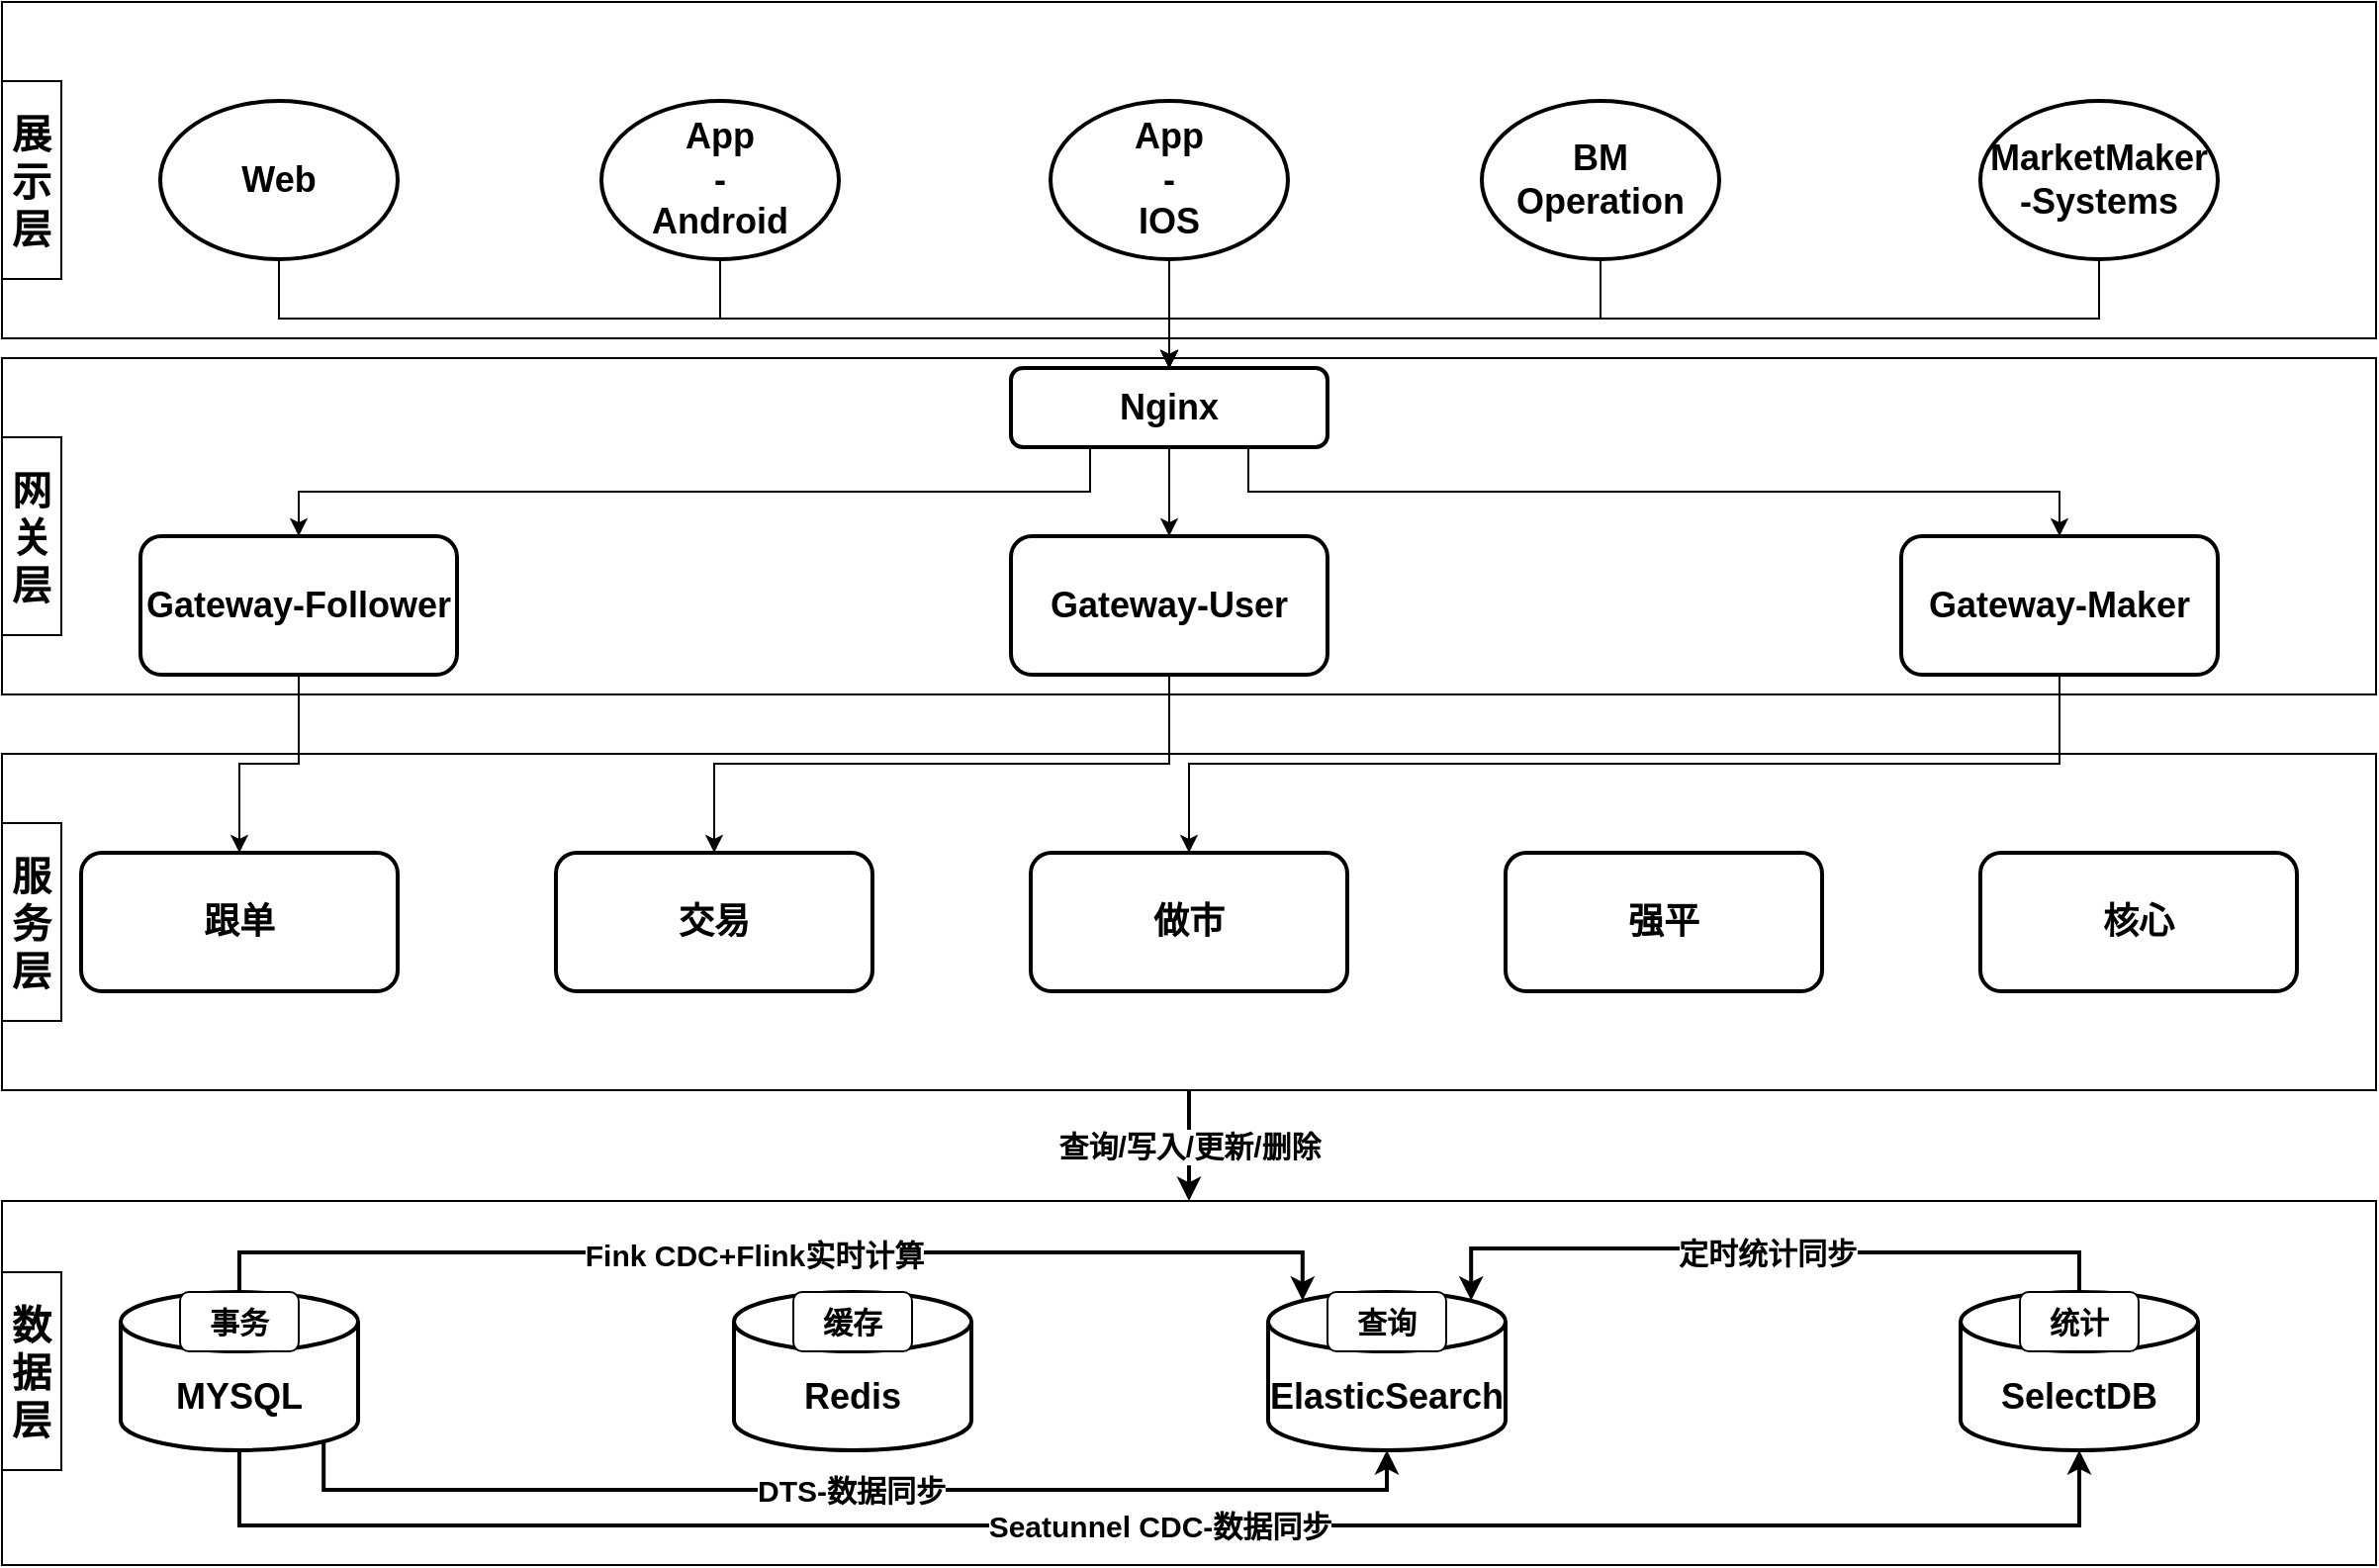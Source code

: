 <mxfile version="28.1.2" pages="2">
  <diagram name="合约-整体技术架构" id="liHhjXvMKcARfeGmCZQX">
    <mxGraphModel dx="3395" dy="2175" grid="1" gridSize="10" guides="1" tooltips="1" connect="1" arrows="1" fold="1" page="1" pageScale="1" pageWidth="827" pageHeight="1169" math="0" shadow="0">
      <root>
        <mxCell id="0" />
        <mxCell id="1" parent="0" />
        <mxCell id="WP1BGtDrW7HctJOlxf9Q-52" value="" style="rounded=0;whiteSpace=wrap;html=1;" vertex="1" parent="1">
          <mxGeometry x="-320" y="-220" width="1200" height="170" as="geometry" />
        </mxCell>
        <mxCell id="WP1BGtDrW7HctJOlxf9Q-14" value="" style="rounded=0;whiteSpace=wrap;html=1;" vertex="1" parent="1">
          <mxGeometry x="-320" y="386" width="1200" height="184" as="geometry" />
        </mxCell>
        <mxCell id="WP1BGtDrW7HctJOlxf9Q-35" value="查询/写入/更新/删除" style="edgeStyle=orthogonalEdgeStyle;rounded=0;orthogonalLoop=1;jettySize=auto;html=1;exitX=0.5;exitY=1;exitDx=0;exitDy=0;entryX=0.5;entryY=0;entryDx=0;entryDy=0;fontSize=15;fontStyle=1;strokeWidth=2;" edge="1" parent="1" source="WP1BGtDrW7HctJOlxf9Q-13" target="WP1BGtDrW7HctJOlxf9Q-14">
          <mxGeometry relative="1" as="geometry" />
        </mxCell>
        <mxCell id="WP1BGtDrW7HctJOlxf9Q-13" value="" style="rounded=0;whiteSpace=wrap;html=1;" vertex="1" parent="1">
          <mxGeometry x="-320" y="160" width="1200" height="170" as="geometry" />
        </mxCell>
        <mxCell id="WP1BGtDrW7HctJOlxf9Q-1" value="跟单" style="rounded=1;whiteSpace=wrap;html=1;strokeWidth=2;fontSize=18;fontStyle=1" vertex="1" parent="1">
          <mxGeometry x="-280" y="210" width="160" height="70" as="geometry" />
        </mxCell>
        <mxCell id="WP1BGtDrW7HctJOlxf9Q-2" value="交易" style="rounded=1;whiteSpace=wrap;html=1;strokeWidth=2;fontSize=18;fontStyle=1" vertex="1" parent="1">
          <mxGeometry x="-40" y="210" width="160" height="70" as="geometry" />
        </mxCell>
        <mxCell id="WP1BGtDrW7HctJOlxf9Q-3" value="核心" style="rounded=1;whiteSpace=wrap;html=1;strokeWidth=2;fontSize=18;fontStyle=1" vertex="1" parent="1">
          <mxGeometry x="680" y="210" width="160" height="70" as="geometry" />
        </mxCell>
        <mxCell id="WP1BGtDrW7HctJOlxf9Q-4" value="强平" style="rounded=1;whiteSpace=wrap;html=1;strokeWidth=2;fontSize=18;fontStyle=1" vertex="1" parent="1">
          <mxGeometry x="440" y="210" width="160" height="70" as="geometry" />
        </mxCell>
        <mxCell id="WP1BGtDrW7HctJOlxf9Q-5" value="做市" style="rounded=1;whiteSpace=wrap;html=1;strokeWidth=2;fontSize=18;fontStyle=1" vertex="1" parent="1">
          <mxGeometry x="200" y="210" width="160" height="70" as="geometry" />
        </mxCell>
        <mxCell id="WP1BGtDrW7HctJOlxf9Q-6" value="MYSQL" style="shape=cylinder3;whiteSpace=wrap;html=1;boundedLbl=1;backgroundOutline=1;size=15;fontSize=18;fontStyle=1;strokeWidth=2;" vertex="1" parent="1">
          <mxGeometry x="-260" y="432" width="120" height="80" as="geometry" />
        </mxCell>
        <mxCell id="WP1BGtDrW7HctJOlxf9Q-9" value="Redis" style="shape=cylinder3;whiteSpace=wrap;html=1;boundedLbl=1;backgroundOutline=1;size=15;fontSize=18;fontStyle=1;strokeWidth=2;" vertex="1" parent="1">
          <mxGeometry x="50" y="432" width="120" height="80" as="geometry" />
        </mxCell>
        <mxCell id="WP1BGtDrW7HctJOlxf9Q-11" value="ElasticSearch" style="shape=cylinder3;whiteSpace=wrap;html=1;boundedLbl=1;backgroundOutline=1;size=15;fontSize=18;fontStyle=1;strokeWidth=2;" vertex="1" parent="1">
          <mxGeometry x="320" y="432" width="120" height="80" as="geometry" />
        </mxCell>
        <mxCell id="WP1BGtDrW7HctJOlxf9Q-12" value="SelectDB" style="shape=cylinder3;whiteSpace=wrap;html=1;boundedLbl=1;backgroundOutline=1;size=15;fontSize=18;fontStyle=1;strokeWidth=2;" vertex="1" parent="1">
          <mxGeometry x="670" y="432" width="120" height="80" as="geometry" />
        </mxCell>
        <mxCell id="WP1BGtDrW7HctJOlxf9Q-15" value="" style="rounded=0;whiteSpace=wrap;html=1;" vertex="1" parent="1">
          <mxGeometry x="-320" y="-40" width="1200" height="170" as="geometry" />
        </mxCell>
        <mxCell id="WP1BGtDrW7HctJOlxf9Q-45" style="edgeStyle=orthogonalEdgeStyle;rounded=0;orthogonalLoop=1;jettySize=auto;html=1;exitX=0.5;exitY=1;exitDx=0;exitDy=0;entryX=0.5;entryY=0;entryDx=0;entryDy=0;" edge="1" parent="1" source="WP1BGtDrW7HctJOlxf9Q-16" target="WP1BGtDrW7HctJOlxf9Q-20">
          <mxGeometry relative="1" as="geometry">
            <Array as="points">
              <mxPoint x="-180" y="-60" />
              <mxPoint x="270" y="-60" />
            </Array>
          </mxGeometry>
        </mxCell>
        <mxCell id="WP1BGtDrW7HctJOlxf9Q-16" value="Web" style="ellipse;whiteSpace=wrap;html=1;fontSize=18;fontStyle=1;strokeWidth=2;" vertex="1" parent="1">
          <mxGeometry x="-240" y="-170" width="120" height="80" as="geometry" />
        </mxCell>
        <mxCell id="WP1BGtDrW7HctJOlxf9Q-46" style="edgeStyle=orthogonalEdgeStyle;rounded=0;orthogonalLoop=1;jettySize=auto;html=1;exitX=0.5;exitY=1;exitDx=0;exitDy=0;entryX=0.5;entryY=0;entryDx=0;entryDy=0;" edge="1" parent="1" source="WP1BGtDrW7HctJOlxf9Q-17" target="WP1BGtDrW7HctJOlxf9Q-20">
          <mxGeometry relative="1" as="geometry">
            <mxPoint x="270" y="-30" as="targetPoint" />
            <Array as="points">
              <mxPoint x="43" y="-60" />
              <mxPoint x="270" y="-60" />
            </Array>
          </mxGeometry>
        </mxCell>
        <mxCell id="WP1BGtDrW7HctJOlxf9Q-17" value="App&lt;div&gt;-&lt;/div&gt;&lt;div&gt;Android&lt;/div&gt;" style="ellipse;whiteSpace=wrap;html=1;fontSize=18;fontStyle=1;strokeWidth=2;" vertex="1" parent="1">
          <mxGeometry x="-17" y="-170" width="120" height="80" as="geometry" />
        </mxCell>
        <mxCell id="WP1BGtDrW7HctJOlxf9Q-47" style="edgeStyle=orthogonalEdgeStyle;rounded=0;orthogonalLoop=1;jettySize=auto;html=1;exitX=0.5;exitY=1;exitDx=0;exitDy=0;entryX=0.5;entryY=0;entryDx=0;entryDy=0;" edge="1" parent="1" source="WP1BGtDrW7HctJOlxf9Q-18" target="WP1BGtDrW7HctJOlxf9Q-20">
          <mxGeometry relative="1" as="geometry" />
        </mxCell>
        <mxCell id="WP1BGtDrW7HctJOlxf9Q-18" value="App&lt;div&gt;-&lt;/div&gt;&lt;div&gt;IOS&lt;/div&gt;" style="ellipse;whiteSpace=wrap;html=1;fontSize=18;fontStyle=1;strokeWidth=2;" vertex="1" parent="1">
          <mxGeometry x="210" y="-170" width="120" height="80" as="geometry" />
        </mxCell>
        <mxCell id="WP1BGtDrW7HctJOlxf9Q-27" style="edgeStyle=orthogonalEdgeStyle;rounded=0;orthogonalLoop=1;jettySize=auto;html=1;exitX=0.5;exitY=1;exitDx=0;exitDy=0;entryX=0.5;entryY=0;entryDx=0;entryDy=0;" edge="1" parent="1" source="WP1BGtDrW7HctJOlxf9Q-20" target="WP1BGtDrW7HctJOlxf9Q-24">
          <mxGeometry relative="1" as="geometry" />
        </mxCell>
        <mxCell id="WP1BGtDrW7HctJOlxf9Q-28" style="edgeStyle=orthogonalEdgeStyle;rounded=0;orthogonalLoop=1;jettySize=auto;html=1;exitX=0.25;exitY=1;exitDx=0;exitDy=0;entryX=0.5;entryY=0;entryDx=0;entryDy=0;" edge="1" parent="1" source="WP1BGtDrW7HctJOlxf9Q-20" target="WP1BGtDrW7HctJOlxf9Q-23">
          <mxGeometry relative="1" as="geometry" />
        </mxCell>
        <mxCell id="WP1BGtDrW7HctJOlxf9Q-29" style="edgeStyle=orthogonalEdgeStyle;rounded=0;orthogonalLoop=1;jettySize=auto;html=1;exitX=0.75;exitY=1;exitDx=0;exitDy=0;entryX=0.5;entryY=0;entryDx=0;entryDy=0;" edge="1" parent="1" source="WP1BGtDrW7HctJOlxf9Q-20" target="WP1BGtDrW7HctJOlxf9Q-26">
          <mxGeometry relative="1" as="geometry" />
        </mxCell>
        <mxCell id="WP1BGtDrW7HctJOlxf9Q-20" value="Nginx" style="rounded=1;whiteSpace=wrap;html=1;strokeWidth=2;fontSize=18;fontStyle=1" vertex="1" parent="1">
          <mxGeometry x="190" y="-35" width="160" height="40" as="geometry" />
        </mxCell>
        <mxCell id="WP1BGtDrW7HctJOlxf9Q-32" style="edgeStyle=orthogonalEdgeStyle;rounded=0;orthogonalLoop=1;jettySize=auto;html=1;exitX=0.5;exitY=1;exitDx=0;exitDy=0;entryX=0.5;entryY=0;entryDx=0;entryDy=0;" edge="1" parent="1" source="WP1BGtDrW7HctJOlxf9Q-23" target="WP1BGtDrW7HctJOlxf9Q-1">
          <mxGeometry relative="1" as="geometry" />
        </mxCell>
        <mxCell id="WP1BGtDrW7HctJOlxf9Q-23" value="Gateway-Follower" style="rounded=1;whiteSpace=wrap;html=1;strokeWidth=2;fontSize=18;fontStyle=1" vertex="1" parent="1">
          <mxGeometry x="-250" y="50" width="160" height="70" as="geometry" />
        </mxCell>
        <mxCell id="WP1BGtDrW7HctJOlxf9Q-33" style="edgeStyle=orthogonalEdgeStyle;rounded=0;orthogonalLoop=1;jettySize=auto;html=1;exitX=0.5;exitY=1;exitDx=0;exitDy=0;entryX=0.5;entryY=0;entryDx=0;entryDy=0;" edge="1" parent="1" source="WP1BGtDrW7HctJOlxf9Q-24" target="WP1BGtDrW7HctJOlxf9Q-2">
          <mxGeometry relative="1" as="geometry" />
        </mxCell>
        <mxCell id="WP1BGtDrW7HctJOlxf9Q-24" value="Gateway-User" style="rounded=1;whiteSpace=wrap;html=1;strokeWidth=2;fontSize=18;fontStyle=1" vertex="1" parent="1">
          <mxGeometry x="190" y="50" width="160" height="70" as="geometry" />
        </mxCell>
        <mxCell id="WP1BGtDrW7HctJOlxf9Q-34" style="edgeStyle=orthogonalEdgeStyle;rounded=0;orthogonalLoop=1;jettySize=auto;html=1;exitX=0.5;exitY=1;exitDx=0;exitDy=0;entryX=0.5;entryY=0;entryDx=0;entryDy=0;" edge="1" parent="1" source="WP1BGtDrW7HctJOlxf9Q-26" target="WP1BGtDrW7HctJOlxf9Q-5">
          <mxGeometry relative="1" as="geometry" />
        </mxCell>
        <mxCell id="WP1BGtDrW7HctJOlxf9Q-26" value="Gateway-Maker" style="rounded=1;whiteSpace=wrap;html=1;strokeWidth=2;fontSize=18;fontStyle=1" vertex="1" parent="1">
          <mxGeometry x="640" y="50" width="160" height="70" as="geometry" />
        </mxCell>
        <mxCell id="WP1BGtDrW7HctJOlxf9Q-48" style="edgeStyle=orthogonalEdgeStyle;rounded=0;orthogonalLoop=1;jettySize=auto;html=1;exitX=0.5;exitY=1;exitDx=0;exitDy=0;entryX=0.5;entryY=0;entryDx=0;entryDy=0;" edge="1" parent="1" source="WP1BGtDrW7HctJOlxf9Q-30" target="WP1BGtDrW7HctJOlxf9Q-20">
          <mxGeometry relative="1" as="geometry">
            <Array as="points">
              <mxPoint x="488" y="-60" />
              <mxPoint x="270" y="-60" />
            </Array>
          </mxGeometry>
        </mxCell>
        <mxCell id="WP1BGtDrW7HctJOlxf9Q-30" value="BM&lt;div&gt;Operation&lt;/div&gt;" style="ellipse;whiteSpace=wrap;html=1;fontSize=18;fontStyle=1;strokeWidth=2;" vertex="1" parent="1">
          <mxGeometry x="428" y="-170" width="120" height="80" as="geometry" />
        </mxCell>
        <mxCell id="WP1BGtDrW7HctJOlxf9Q-31" value="Market&lt;span style=&quot;background-color: transparent;&quot;&gt;Maker&lt;/span&gt;&lt;div&gt;-Systems&lt;/div&gt;" style="ellipse;whiteSpace=wrap;html=1;fontSize=18;fontStyle=1;strokeWidth=2;" vertex="1" parent="1">
          <mxGeometry x="680" y="-170" width="120" height="80" as="geometry" />
        </mxCell>
        <mxCell id="WP1BGtDrW7HctJOlxf9Q-36" value="事务" style="rounded=1;whiteSpace=wrap;html=1;fontSize=15;fontStyle=1" vertex="1" parent="1">
          <mxGeometry x="-230" y="432" width="60" height="30" as="geometry" />
        </mxCell>
        <mxCell id="WP1BGtDrW7HctJOlxf9Q-37" value="缓存" style="rounded=1;whiteSpace=wrap;html=1;fontSize=15;fontStyle=1" vertex="1" parent="1">
          <mxGeometry x="80" y="432" width="60" height="30" as="geometry" />
        </mxCell>
        <mxCell id="WP1BGtDrW7HctJOlxf9Q-38" value="查询" style="rounded=1;whiteSpace=wrap;html=1;fontSize=15;fontStyle=1" vertex="1" parent="1">
          <mxGeometry x="350" y="432" width="60" height="30" as="geometry" />
        </mxCell>
        <mxCell id="WP1BGtDrW7HctJOlxf9Q-39" value="统计" style="rounded=1;whiteSpace=wrap;html=1;fontSize=15;fontStyle=1" vertex="1" parent="1">
          <mxGeometry x="700" y="432" width="60" height="30" as="geometry" />
        </mxCell>
        <mxCell id="WP1BGtDrW7HctJOlxf9Q-40" value="DTS-数据同步" style="edgeStyle=orthogonalEdgeStyle;rounded=0;orthogonalLoop=1;jettySize=auto;html=1;exitX=0.855;exitY=1;exitDx=0;exitDy=-4.35;exitPerimeter=0;entryX=0.5;entryY=1;entryDx=0;entryDy=0;entryPerimeter=0;strokeWidth=2;fontSize=15;fontStyle=1" edge="1" parent="1" source="WP1BGtDrW7HctJOlxf9Q-6" target="WP1BGtDrW7HctJOlxf9Q-11">
          <mxGeometry relative="1" as="geometry">
            <Array as="points">
              <mxPoint x="-157" y="532" />
              <mxPoint x="380" y="532" />
            </Array>
          </mxGeometry>
        </mxCell>
        <mxCell id="WP1BGtDrW7HctJOlxf9Q-41" value="Seatunnel CDC-数据同步" style="edgeStyle=orthogonalEdgeStyle;rounded=0;orthogonalLoop=1;jettySize=auto;html=1;exitX=0.5;exitY=1;exitDx=0;exitDy=0;exitPerimeter=0;entryX=0.5;entryY=1;entryDx=0;entryDy=0;entryPerimeter=0;strokeWidth=2;fontSize=15;fontStyle=1" edge="1" parent="1" source="WP1BGtDrW7HctJOlxf9Q-6" target="WP1BGtDrW7HctJOlxf9Q-12">
          <mxGeometry relative="1" as="geometry">
            <Array as="points">
              <mxPoint x="-200" y="550" />
              <mxPoint x="730" y="550" />
            </Array>
          </mxGeometry>
        </mxCell>
        <mxCell id="WP1BGtDrW7HctJOlxf9Q-42" style="edgeStyle=orthogonalEdgeStyle;rounded=0;orthogonalLoop=1;jettySize=auto;html=1;exitX=0.5;exitY=0;exitDx=0;exitDy=0;exitPerimeter=0;entryX=0.145;entryY=0;entryDx=0;entryDy=4.35;entryPerimeter=0;strokeWidth=2;fontSize=15;fontStyle=1" edge="1" parent="1" source="WP1BGtDrW7HctJOlxf9Q-6" target="WP1BGtDrW7HctJOlxf9Q-11">
          <mxGeometry relative="1" as="geometry">
            <Array as="points">
              <mxPoint x="-200" y="412" />
              <mxPoint x="337" y="412" />
            </Array>
          </mxGeometry>
        </mxCell>
        <mxCell id="WP1BGtDrW7HctJOlxf9Q-43" value="Fink CDC+Flink实时计算" style="edgeLabel;html=1;align=center;verticalAlign=middle;resizable=0;points=[];fontSize=15;fontStyle=1" vertex="1" connectable="0" parent="WP1BGtDrW7HctJOlxf9Q-42">
          <mxGeometry x="-0.038" y="-1" relative="1" as="geometry">
            <mxPoint as="offset" />
          </mxGeometry>
        </mxCell>
        <mxCell id="WP1BGtDrW7HctJOlxf9Q-44" value="定时统计同步" style="edgeStyle=orthogonalEdgeStyle;rounded=0;orthogonalLoop=1;jettySize=auto;html=1;exitX=0.5;exitY=0;exitDx=0;exitDy=0;entryX=0.855;entryY=0;entryDx=0;entryDy=4.35;entryPerimeter=0;strokeWidth=2;fontSize=15;fontStyle=1" edge="1" parent="1" source="WP1BGtDrW7HctJOlxf9Q-39" target="WP1BGtDrW7HctJOlxf9Q-11">
          <mxGeometry relative="1" as="geometry">
            <Array as="points">
              <mxPoint x="730" y="412" />
              <mxPoint x="570" y="412" />
              <mxPoint x="570" y="410" />
              <mxPoint x="423" y="410" />
            </Array>
          </mxGeometry>
        </mxCell>
        <mxCell id="WP1BGtDrW7HctJOlxf9Q-51" style="edgeStyle=orthogonalEdgeStyle;rounded=0;orthogonalLoop=1;jettySize=auto;html=1;exitX=0.5;exitY=1;exitDx=0;exitDy=0;entryX=0.5;entryY=0;entryDx=0;entryDy=0;" edge="1" parent="1" source="WP1BGtDrW7HctJOlxf9Q-31" target="WP1BGtDrW7HctJOlxf9Q-20">
          <mxGeometry relative="1" as="geometry">
            <Array as="points">
              <mxPoint x="740" y="-60" />
              <mxPoint x="270" y="-60" />
            </Array>
          </mxGeometry>
        </mxCell>
        <mxCell id="WP1BGtDrW7HctJOlxf9Q-53" value="展&lt;div&gt;示&lt;/div&gt;&lt;div&gt;层&lt;/div&gt;" style="rounded=0;whiteSpace=wrap;html=1;fontSize=20;fontStyle=1" vertex="1" parent="1">
          <mxGeometry x="-320" y="-180" width="30" height="100" as="geometry" />
        </mxCell>
        <mxCell id="WP1BGtDrW7HctJOlxf9Q-54" value="网关&lt;br&gt;&lt;div&gt;层&lt;/div&gt;" style="rounded=0;whiteSpace=wrap;html=1;fontSize=20;fontStyle=1" vertex="1" parent="1">
          <mxGeometry x="-320" width="30" height="100" as="geometry" />
        </mxCell>
        <mxCell id="WP1BGtDrW7HctJOlxf9Q-55" value="服务层" style="rounded=0;whiteSpace=wrap;html=1;fontSize=20;fontStyle=1" vertex="1" parent="1">
          <mxGeometry x="-320" y="195" width="30" height="100" as="geometry" />
        </mxCell>
        <mxCell id="WP1BGtDrW7HctJOlxf9Q-56" value="数据层" style="rounded=0;whiteSpace=wrap;html=1;fontSize=20;fontStyle=1" vertex="1" parent="1">
          <mxGeometry x="-320" y="422" width="30" height="100" as="geometry" />
        </mxCell>
      </root>
    </mxGraphModel>
  </diagram>
  <diagram id="1JaKYRCS973bzqWJYE_T" name="合约服务层-技术架构">
    <mxGraphModel dx="2539" dy="671" grid="1" gridSize="10" guides="1" tooltips="1" connect="1" arrows="1" fold="1" page="1" pageScale="1" pageWidth="827" pageHeight="1169" math="0" shadow="0">
      <root>
        <mxCell id="0" />
        <mxCell id="1" parent="0" />
        <mxCell id="o49jhhJUDEjz2wbjPP_G-9" value="" style="rounded=0;whiteSpace=wrap;html=1;" vertex="1" parent="1">
          <mxGeometry x="-120" y="630" width="640" height="300" as="geometry" />
        </mxCell>
        <mxCell id="qujjU_kfzsnig_p0ng7J-1" value="follow-center" style="rounded=1;whiteSpace=wrap;html=1;strokeWidth=2;fontSize=18;fontStyle=1" vertex="1" parent="1">
          <mxGeometry x="-390" y="630" width="160" height="70" as="geometry" />
        </mxCell>
        <mxCell id="o49jhhJUDEjz2wbjPP_G-11" value="call&lt;div&gt;apis&lt;/div&gt;" style="edgeStyle=orthogonalEdgeStyle;rounded=0;orthogonalLoop=1;jettySize=auto;html=1;exitX=0.25;exitY=1;exitDx=0;exitDy=0;entryX=0.187;entryY=0;entryDx=0;entryDy=0;entryPerimeter=0;" edge="1" parent="1" source="qujjU_kfzsnig_p0ng7J-2" target="o49jhhJUDEjz2wbjPP_G-9">
          <mxGeometry relative="1" as="geometry" />
        </mxCell>
        <mxCell id="o49jhhJUDEjz2wbjPP_G-18" value="query&lt;div&gt;cache&lt;/div&gt;" style="edgeStyle=orthogonalEdgeStyle;rounded=0;orthogonalLoop=1;jettySize=auto;html=1;exitX=0.5;exitY=1;exitDx=0;exitDy=0;entryX=0.25;entryY=0;entryDx=0;entryDy=0;" edge="1" parent="1" source="qujjU_kfzsnig_p0ng7J-2" target="o49jhhJUDEjz2wbjPP_G-9">
          <mxGeometry relative="1" as="geometry" />
        </mxCell>
        <mxCell id="qujjU_kfzsnig_p0ng7J-2" value="trade-center" style="rounded=1;whiteSpace=wrap;html=1;strokeWidth=2;fontSize=18;fontStyle=1" vertex="1" parent="1">
          <mxGeometry x="-40" y="490" width="160" height="70" as="geometry" />
        </mxCell>
        <mxCell id="qujjU_kfzsnig_p0ng7J-4" value="base-follow" style="rounded=1;whiteSpace=wrap;html=1;strokeWidth=2;fontSize=18;fontStyle=1" vertex="1" parent="1">
          <mxGeometry x="-390" y="745" width="160" height="70" as="geometry" />
        </mxCell>
        <mxCell id="qujjU_kfzsnig_p0ng7J-5" value="&lt;div&gt;&lt;br&gt;&lt;/div&gt;trade-core" style="rounded=1;whiteSpace=wrap;html=1;strokeWidth=2;fontSize=18;fontStyle=1" vertex="1" parent="1">
          <mxGeometry x="130" y="680" width="160" height="70" as="geometry" />
        </mxCell>
        <mxCell id="qujjU_kfzsnig_p0ng7J-7" value="" style="shape=cylinder3;whiteSpace=wrap;html=1;boundedLbl=1;backgroundOutline=1;size=15;rotation=90;" vertex="1" parent="1">
          <mxGeometry x="-80" y="660" width="60" height="110" as="geometry" />
        </mxCell>
        <mxCell id="o49jhhJUDEjz2wbjPP_G-1" value="Redis" style="shape=cylinder3;whiteSpace=wrap;html=1;boundedLbl=1;backgroundOutline=1;size=15;fontSize=18;fontStyle=1;strokeWidth=2;" vertex="1" parent="1">
          <mxGeometry x="380" y="675" width="120" height="80" as="geometry" />
        </mxCell>
        <mxCell id="o49jhhJUDEjz2wbjPP_G-2" value="write&lt;div&gt;cache&lt;/div&gt;" style="edgeStyle=orthogonalEdgeStyle;rounded=0;orthogonalLoop=1;jettySize=auto;html=1;exitX=1;exitY=0.5;exitDx=0;exitDy=0;entryX=0;entryY=0.5;entryDx=0;entryDy=0;entryPerimeter=0;" edge="1" parent="1" source="qujjU_kfzsnig_p0ng7J-5" target="o49jhhJUDEjz2wbjPP_G-1">
          <mxGeometry relative="1" as="geometry" />
        </mxCell>
        <mxCell id="o49jhhJUDEjz2wbjPP_G-3" value="publish&lt;div&gt;event&lt;/div&gt;" style="edgeStyle=orthogonalEdgeStyle;rounded=0;orthogonalLoop=1;jettySize=auto;html=1;exitX=0;exitY=0.5;exitDx=0;exitDy=0;entryX=0.5;entryY=0;entryDx=0;entryDy=0;entryPerimeter=0;" edge="1" parent="1" source="qujjU_kfzsnig_p0ng7J-5" target="qujjU_kfzsnig_p0ng7J-7">
          <mxGeometry relative="1" as="geometry" />
        </mxCell>
        <mxCell id="o49jhhJUDEjz2wbjPP_G-4" value="APIs" style="rounded=1;whiteSpace=wrap;html=1;fontSize=18;fontStyle=1" vertex="1" parent="1">
          <mxGeometry x="150" y="655" width="120" height="25" as="geometry" />
        </mxCell>
        <mxCell id="o49jhhJUDEjz2wbjPP_G-5" value="Event" style="text;html=1;align=center;verticalAlign=middle;whiteSpace=wrap;rounded=0;fontSize=18;fontStyle=1" vertex="1" parent="1">
          <mxGeometry x="-90" y="700" width="60" height="30" as="geometry" />
        </mxCell>
        <mxCell id="o49jhhJUDEjz2wbjPP_G-6" value="consume&lt;div&gt;event&lt;/div&gt;" style="edgeStyle=orthogonalEdgeStyle;rounded=0;orthogonalLoop=1;jettySize=auto;html=1;exitX=1;exitY=0.75;exitDx=0;exitDy=0;entryX=0;entryY=0.564;entryDx=0;entryDy=0;entryPerimeter=0;" edge="1" parent="1" source="qujjU_kfzsnig_p0ng7J-4" target="o49jhhJUDEjz2wbjPP_G-9">
          <mxGeometry relative="1" as="geometry" />
        </mxCell>
        <mxCell id="o49jhhJUDEjz2wbjPP_G-7" value="MySQL" style="shape=cylinder3;whiteSpace=wrap;html=1;boundedLbl=1;backgroundOutline=1;size=15;fontSize=18;fontStyle=1;strokeWidth=2;" vertex="1" parent="1">
          <mxGeometry x="150" y="830" width="120" height="80" as="geometry" />
        </mxCell>
        <mxCell id="o49jhhJUDEjz2wbjPP_G-8" value="upsert&lt;div&gt;data&lt;/div&gt;" style="edgeStyle=orthogonalEdgeStyle;rounded=0;orthogonalLoop=1;jettySize=auto;html=1;exitX=0.5;exitY=1;exitDx=0;exitDy=0;entryX=0.5;entryY=0;entryDx=0;entryDy=0;entryPerimeter=0;" edge="1" parent="1" source="qujjU_kfzsnig_p0ng7J-5" target="o49jhhJUDEjz2wbjPP_G-7">
          <mxGeometry relative="1" as="geometry" />
        </mxCell>
        <mxCell id="o49jhhJUDEjz2wbjPP_G-15" value="call&lt;div&gt;apis&lt;/div&gt;" style="edgeStyle=orthogonalEdgeStyle;rounded=0;orthogonalLoop=1;jettySize=auto;html=1;exitX=0.5;exitY=1;exitDx=0;exitDy=0;entryX=0.75;entryY=0;entryDx=0;entryDy=0;" edge="1" parent="1" source="o49jhhJUDEjz2wbjPP_G-12" target="o49jhhJUDEjz2wbjPP_G-9">
          <mxGeometry relative="1" as="geometry" />
        </mxCell>
        <mxCell id="o49jhhJUDEjz2wbjPP_G-12" value="bonus-center" style="rounded=1;whiteSpace=wrap;html=1;strokeWidth=2;fontSize=18;fontStyle=1" vertex="1" parent="1">
          <mxGeometry x="280" y="490" width="160" height="70" as="geometry" />
        </mxCell>
        <mxCell id="o49jhhJUDEjz2wbjPP_G-14" style="edgeStyle=orthogonalEdgeStyle;rounded=0;orthogonalLoop=1;jettySize=auto;html=1;exitX=1;exitY=0.25;exitDx=0;exitDy=0;" edge="1" parent="1" source="qujjU_kfzsnig_p0ng7J-4">
          <mxGeometry relative="1" as="geometry">
            <mxPoint x="-120" y="762" as="targetPoint" />
          </mxGeometry>
        </mxCell>
        <mxCell id="o49jhhJUDEjz2wbjPP_G-16" value="query&lt;div&gt;cache&lt;/div&gt;" style="edgeStyle=orthogonalEdgeStyle;rounded=0;orthogonalLoop=1;jettySize=auto;html=1;exitX=1;exitY=0.25;exitDx=0;exitDy=0;entryX=0.001;entryY=0.052;entryDx=0;entryDy=0;entryPerimeter=0;" edge="1" parent="1" source="qujjU_kfzsnig_p0ng7J-1" target="o49jhhJUDEjz2wbjPP_G-9">
          <mxGeometry relative="1" as="geometry" />
        </mxCell>
        <mxCell id="o49jhhJUDEjz2wbjPP_G-17" value="query&lt;div&gt;data&lt;/div&gt;" style="edgeStyle=orthogonalEdgeStyle;rounded=0;orthogonalLoop=1;jettySize=auto;html=1;exitX=1;exitY=0.75;exitDx=0;exitDy=0;entryX=0.001;entryY=0.175;entryDx=0;entryDy=0;entryPerimeter=0;" edge="1" parent="1" source="qujjU_kfzsnig_p0ng7J-1" target="o49jhhJUDEjz2wbjPP_G-9">
          <mxGeometry relative="1" as="geometry" />
        </mxCell>
        <mxCell id="o49jhhJUDEjz2wbjPP_G-19" value="query&lt;div&gt;data&lt;/div&gt;" style="edgeStyle=orthogonalEdgeStyle;rounded=0;orthogonalLoop=1;jettySize=auto;html=1;exitX=0.75;exitY=1;exitDx=0;exitDy=0;" edge="1" parent="1" source="qujjU_kfzsnig_p0ng7J-2">
          <mxGeometry relative="1" as="geometry">
            <mxPoint x="80" y="630" as="targetPoint" />
          </mxGeometry>
        </mxCell>
        <mxCell id="o49jhhJUDEjz2wbjPP_G-20" value="强平" style="rounded=1;whiteSpace=wrap;html=1;strokeWidth=2;fontSize=18;fontStyle=1" vertex="1" parent="1">
          <mxGeometry x="640" y="680" width="160" height="70" as="geometry" />
        </mxCell>
        <mxCell id="o49jhhJUDEjz2wbjPP_G-21" value="consume event" style="edgeStyle=orthogonalEdgeStyle;rounded=0;orthogonalLoop=1;jettySize=auto;html=1;exitX=0;exitY=0.25;exitDx=0;exitDy=0;" edge="1" parent="1" source="o49jhhJUDEjz2wbjPP_G-20">
          <mxGeometry relative="1" as="geometry">
            <mxPoint x="520" y="698" as="targetPoint" />
          </mxGeometry>
        </mxCell>
        <mxCell id="o49jhhJUDEjz2wbjPP_G-22" value="call apis" style="edgeStyle=orthogonalEdgeStyle;rounded=0;orthogonalLoop=1;jettySize=auto;html=1;exitX=0;exitY=0.5;exitDx=0;exitDy=0;entryX=0.999;entryY=0.283;entryDx=0;entryDy=0;entryPerimeter=0;" edge="1" parent="1" source="o49jhhJUDEjz2wbjPP_G-20" target="o49jhhJUDEjz2wbjPP_G-9">
          <mxGeometry relative="1" as="geometry" />
        </mxCell>
        <mxCell id="o49jhhJUDEjz2wbjPP_G-23" value="query cache" style="edgeStyle=orthogonalEdgeStyle;rounded=0;orthogonalLoop=1;jettySize=auto;html=1;exitX=0;exitY=0.75;exitDx=0;exitDy=0;entryX=0.999;entryY=0.344;entryDx=0;entryDy=0;entryPerimeter=0;" edge="1" parent="1" source="o49jhhJUDEjz2wbjPP_G-20" target="o49jhhJUDEjz2wbjPP_G-9">
          <mxGeometry relative="1" as="geometry" />
        </mxCell>
        <mxCell id="o49jhhJUDEjz2wbjPP_G-24" value="query data" style="edgeStyle=orthogonalEdgeStyle;rounded=0;orthogonalLoop=1;jettySize=auto;html=1;exitX=0.5;exitY=1;exitDx=0;exitDy=0;entryX=1;entryY=0.464;entryDx=0;entryDy=0;entryPerimeter=0;" edge="1" parent="1" source="o49jhhJUDEjz2wbjPP_G-20" target="o49jhhJUDEjz2wbjPP_G-9">
          <mxGeometry relative="1" as="geometry" />
        </mxCell>
        <mxCell id="o49jhhJUDEjz2wbjPP_G-25" value="做市" style="rounded=1;whiteSpace=wrap;html=1;strokeWidth=2;fontSize=18;fontStyle=1" vertex="1" parent="1">
          <mxGeometry x="640" y="815" width="160" height="70" as="geometry" />
        </mxCell>
      </root>
    </mxGraphModel>
  </diagram>
</mxfile>
